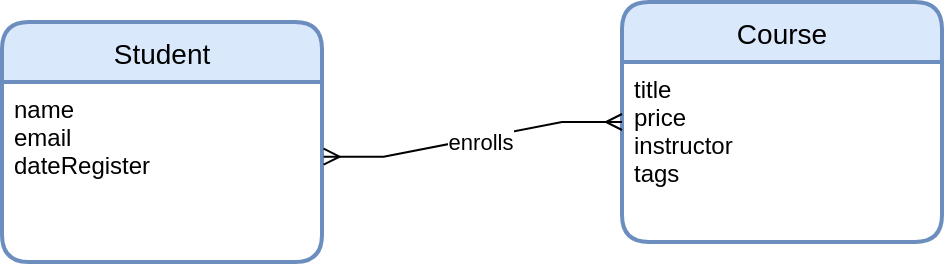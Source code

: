 <mxfile version="20.0.4" type="device"><diagram id="R2lEEEUBdFMjLlhIrx00" name="Page-1"><mxGraphModel dx="593" dy="336" grid="1" gridSize="10" guides="1" tooltips="1" connect="1" arrows="1" fold="1" page="1" pageScale="1" pageWidth="850" pageHeight="1100" math="0" shadow="0" extFonts="Permanent Marker^https://fonts.googleapis.com/css?family=Permanent+Marker"><root><mxCell id="0"/><mxCell id="1" parent="0"/><mxCell id="mVpD41YSOx6LOgd8bI4E-1" value="Student" style="swimlane;childLayout=stackLayout;horizontal=1;startSize=30;horizontalStack=0;rounded=1;fontSize=14;fontStyle=0;strokeWidth=2;resizeParent=0;resizeLast=1;shadow=0;dashed=0;align=center;fillColor=#dae8fc;strokeColor=#6c8ebf;" vertex="1" parent="1"><mxGeometry x="80" y="140" width="160" height="120" as="geometry"/></mxCell><mxCell id="mVpD41YSOx6LOgd8bI4E-2" value="name&#10;email&#10;dateRegister" style="align=left;strokeColor=none;fillColor=none;spacingLeft=4;fontSize=12;verticalAlign=top;resizable=0;rotatable=0;part=1;" vertex="1" parent="mVpD41YSOx6LOgd8bI4E-1"><mxGeometry y="30" width="160" height="90" as="geometry"/></mxCell><mxCell id="mVpD41YSOx6LOgd8bI4E-4" value="Course" style="swimlane;childLayout=stackLayout;horizontal=1;startSize=30;horizontalStack=0;rounded=1;fontSize=14;fontStyle=0;strokeWidth=2;resizeParent=0;resizeLast=1;shadow=0;dashed=0;align=center;fillColor=#dae8fc;strokeColor=#6c8ebf;" vertex="1" parent="1"><mxGeometry x="390" y="130" width="160" height="120" as="geometry"/></mxCell><mxCell id="mVpD41YSOx6LOgd8bI4E-5" value="title&#10;price&#10;instructor&#10;tags&#10;" style="align=left;strokeColor=none;fillColor=none;spacingLeft=4;fontSize=12;verticalAlign=top;resizable=0;rotatable=0;part=1;" vertex="1" parent="mVpD41YSOx6LOgd8bI4E-4"><mxGeometry y="30" width="160" height="90" as="geometry"/></mxCell><mxCell id="mVpD41YSOx6LOgd8bI4E-6" value="" style="edgeStyle=entityRelationEdgeStyle;fontSize=12;html=1;endArrow=ERmany;startArrow=ERmany;rounded=0;exitX=1.005;exitY=0.415;exitDx=0;exitDy=0;exitPerimeter=0;" edge="1" parent="1" source="mVpD41YSOx6LOgd8bI4E-2"><mxGeometry width="100" height="100" relative="1" as="geometry"><mxPoint x="290" y="290" as="sourcePoint"/><mxPoint x="390" y="190" as="targetPoint"/></mxGeometry></mxCell><mxCell id="mVpD41YSOx6LOgd8bI4E-7" value="enrolls" style="edgeLabel;html=1;align=center;verticalAlign=middle;resizable=0;points=[];" vertex="1" connectable="0" parent="mVpD41YSOx6LOgd8bI4E-6"><mxGeometry x="0.038" y="-2" relative="1" as="geometry"><mxPoint as="offset"/></mxGeometry></mxCell></root></mxGraphModel></diagram></mxfile>